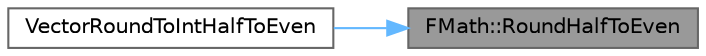 digraph "FMath::RoundHalfToEven"
{
 // INTERACTIVE_SVG=YES
 // LATEX_PDF_SIZE
  bgcolor="transparent";
  edge [fontname=Helvetica,fontsize=10,labelfontname=Helvetica,labelfontsize=10];
  node [fontname=Helvetica,fontsize=10,shape=box,height=0.2,width=0.4];
  rankdir="RL";
  Node1 [id="Node000001",label="FMath::RoundHalfToEven",height=0.2,width=0.4,color="gray40", fillcolor="grey60", style="filled", fontcolor="black",tooltip="Converts a floating point number to the nearest integer, equidistant ties go to the value which is cl..."];
  Node1 -> Node2 [id="edge1_Node000001_Node000002",dir="back",color="steelblue1",style="solid",tooltip=" "];
  Node2 [id="Node000002",label="VectorRoundToIntHalfToEven",height=0.2,width=0.4,color="grey40", fillcolor="white", style="filled",URL="$dd/d4d/UnrealMathFPU_8h.html#a83e05a4b6590042dde07d48732088fdb",tooltip=" "];
}
